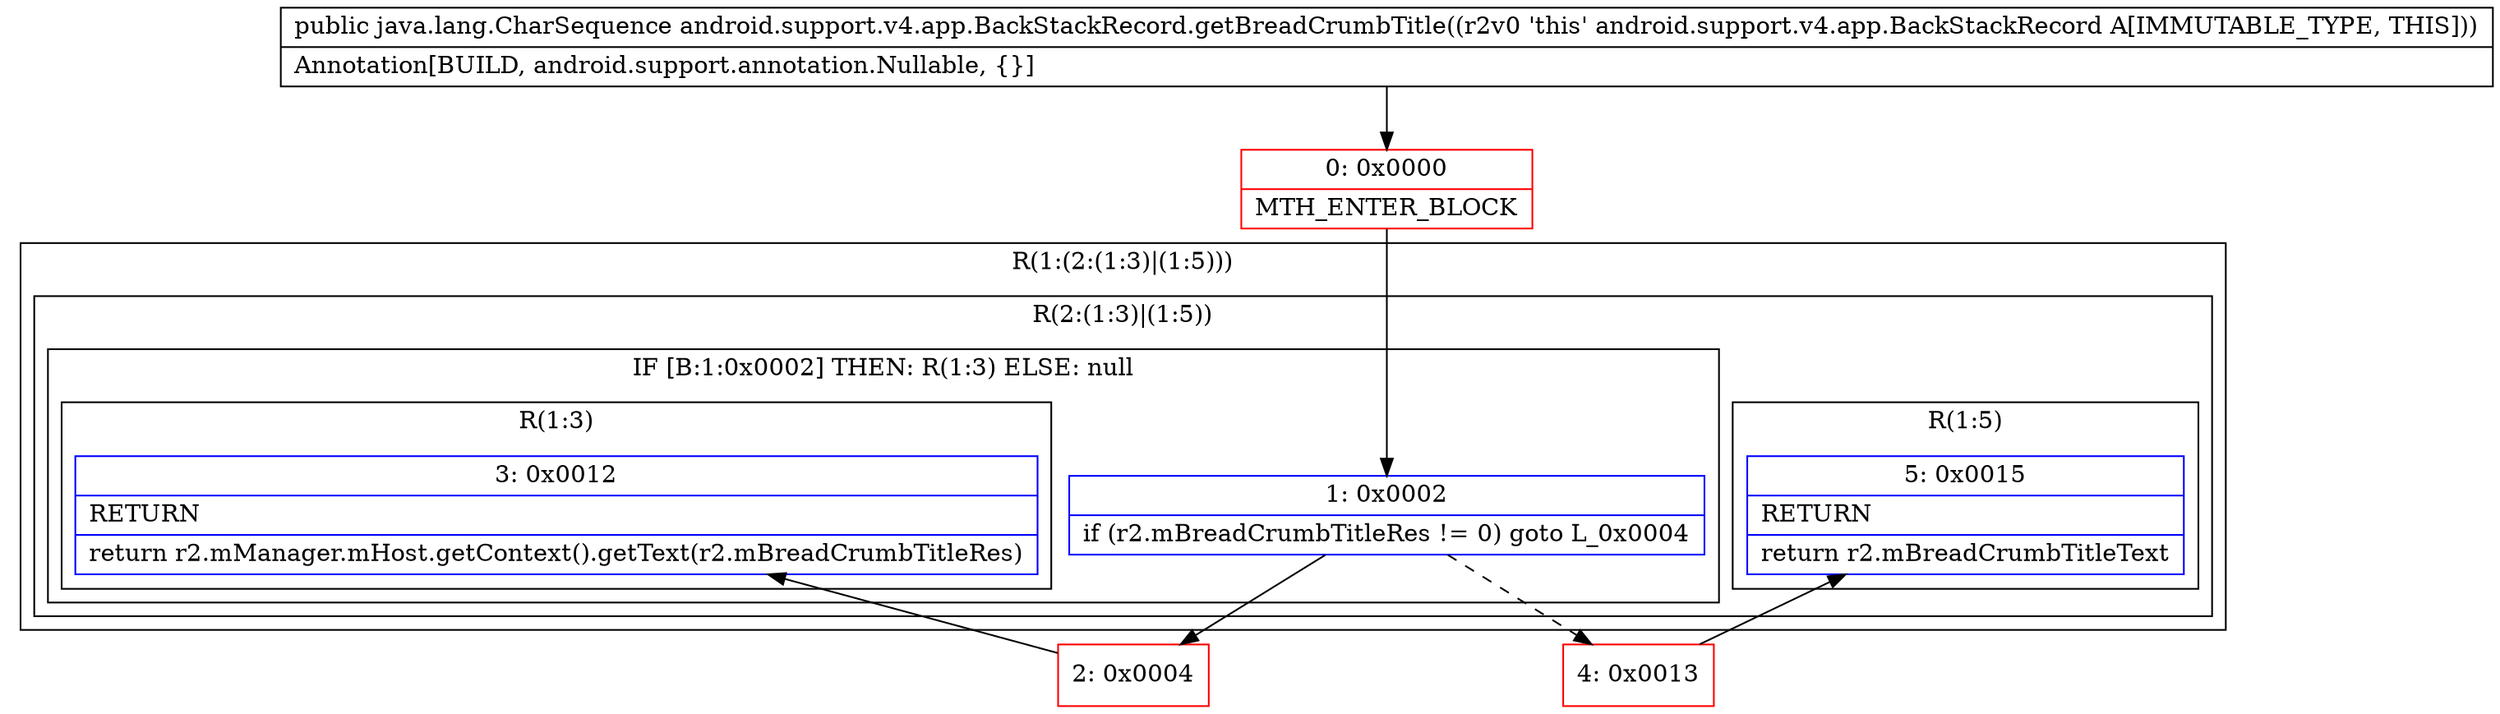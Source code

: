 digraph "CFG forandroid.support.v4.app.BackStackRecord.getBreadCrumbTitle()Ljava\/lang\/CharSequence;" {
subgraph cluster_Region_1313934531 {
label = "R(1:(2:(1:3)|(1:5)))";
node [shape=record,color=blue];
subgraph cluster_Region_749991484 {
label = "R(2:(1:3)|(1:5))";
node [shape=record,color=blue];
subgraph cluster_IfRegion_318073766 {
label = "IF [B:1:0x0002] THEN: R(1:3) ELSE: null";
node [shape=record,color=blue];
Node_1 [shape=record,label="{1\:\ 0x0002|if (r2.mBreadCrumbTitleRes != 0) goto L_0x0004\l}"];
subgraph cluster_Region_1867515862 {
label = "R(1:3)";
node [shape=record,color=blue];
Node_3 [shape=record,label="{3\:\ 0x0012|RETURN\l|return r2.mManager.mHost.getContext().getText(r2.mBreadCrumbTitleRes)\l}"];
}
}
subgraph cluster_Region_698431979 {
label = "R(1:5)";
node [shape=record,color=blue];
Node_5 [shape=record,label="{5\:\ 0x0015|RETURN\l|return r2.mBreadCrumbTitleText\l}"];
}
}
}
Node_0 [shape=record,color=red,label="{0\:\ 0x0000|MTH_ENTER_BLOCK\l}"];
Node_2 [shape=record,color=red,label="{2\:\ 0x0004}"];
Node_4 [shape=record,color=red,label="{4\:\ 0x0013}"];
MethodNode[shape=record,label="{public java.lang.CharSequence android.support.v4.app.BackStackRecord.getBreadCrumbTitle((r2v0 'this' android.support.v4.app.BackStackRecord A[IMMUTABLE_TYPE, THIS]))  | Annotation[BUILD, android.support.annotation.Nullable, \{\}]\l}"];
MethodNode -> Node_0;
Node_1 -> Node_2;
Node_1 -> Node_4[style=dashed];
Node_0 -> Node_1;
Node_2 -> Node_3;
Node_4 -> Node_5;
}

